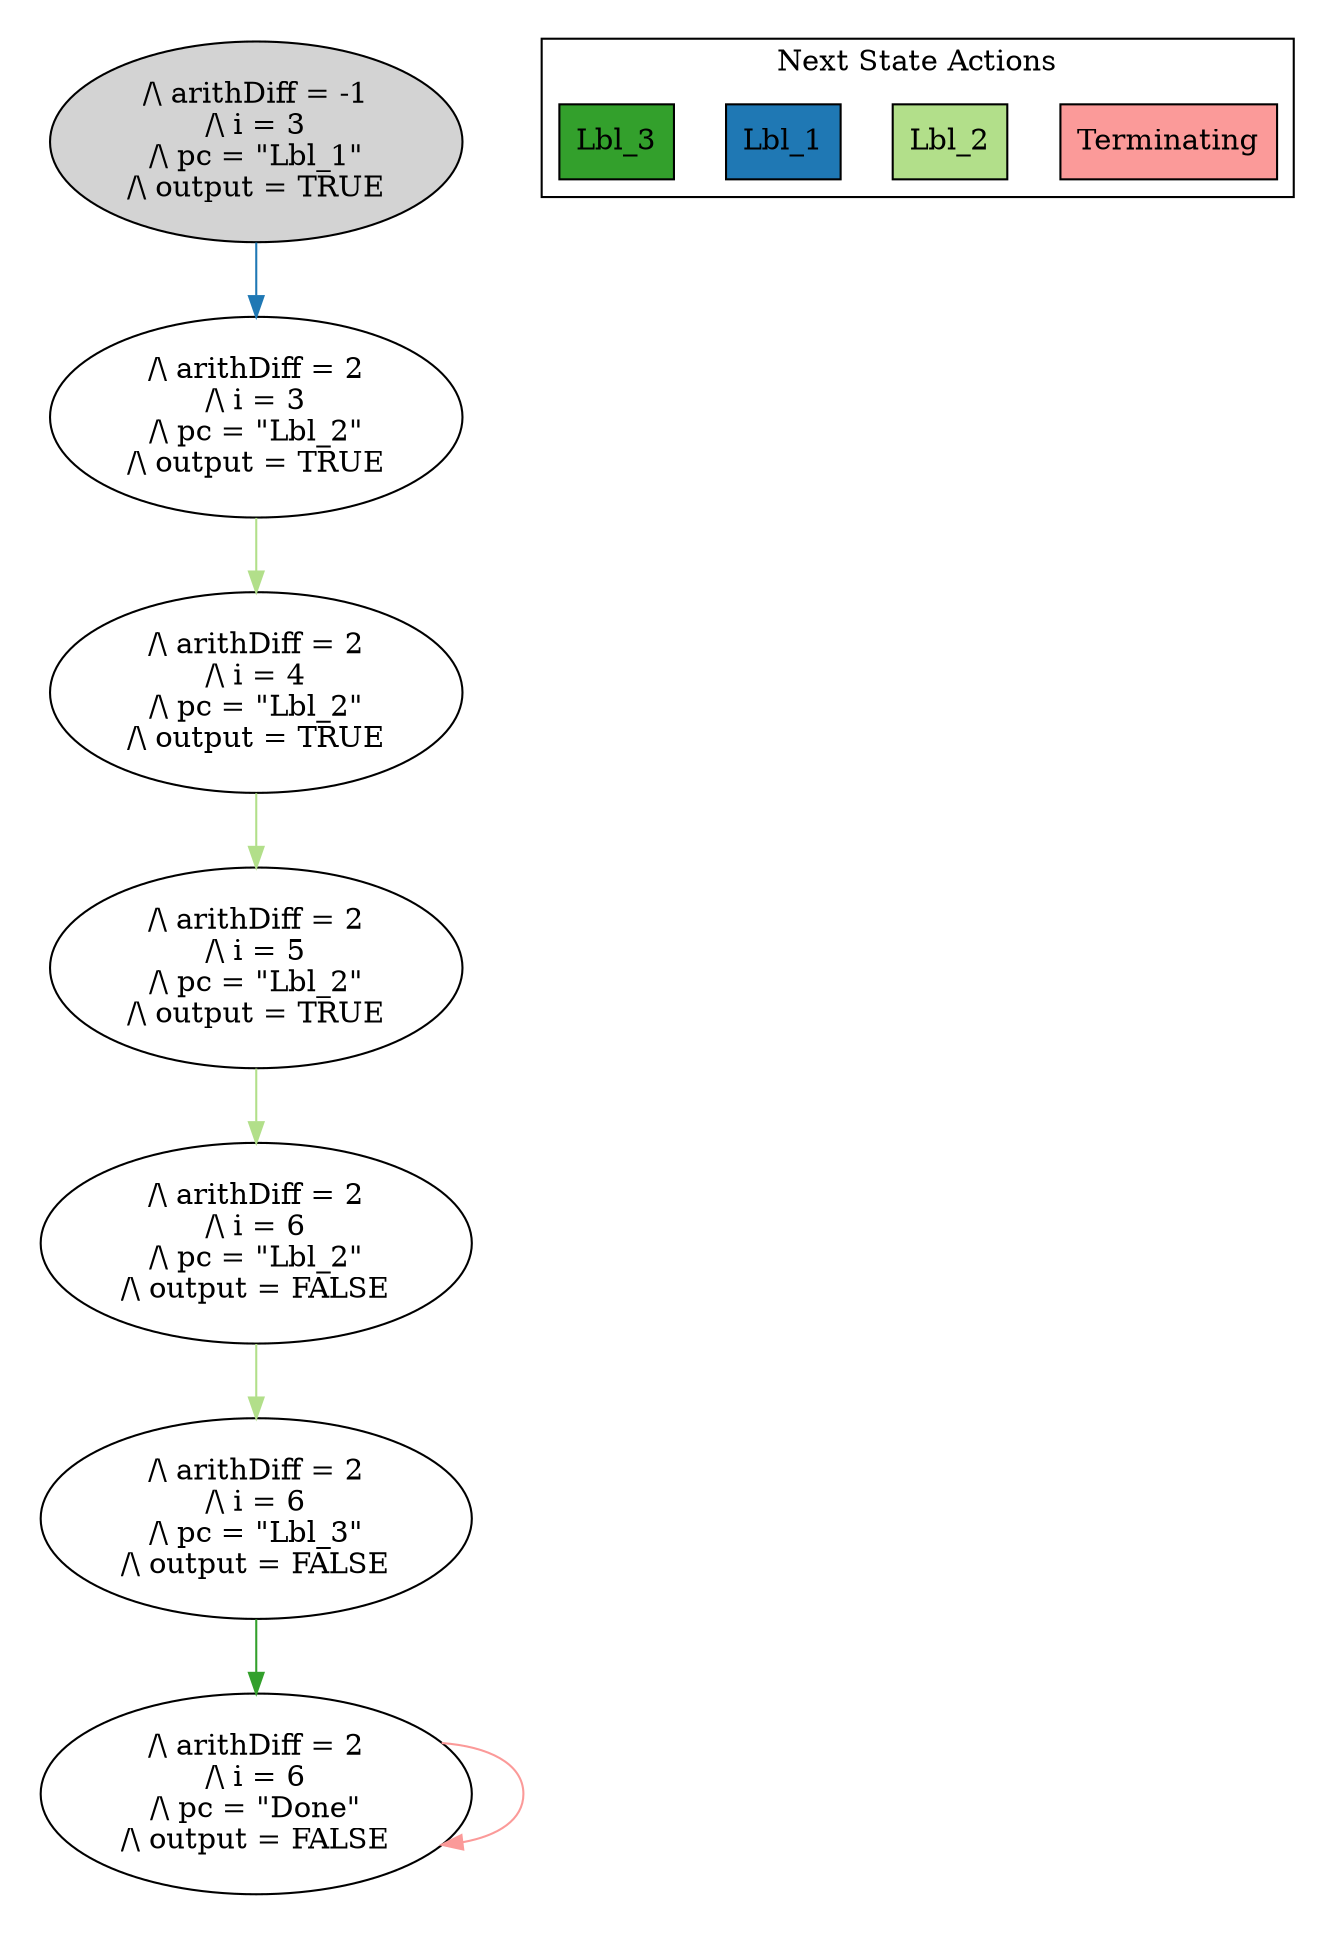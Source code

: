 strict digraph DiskGraph {
edge [colorscheme="paired12"]
nodesep=0.35;
subgraph cluster_graph {
color="white";
-9062974471133230934 [label="/\\ arithDiff = -1\n/\\ i = 3\n/\\ pc = \"Lbl_1\"\n/\\ output = TRUE",style = filled]
-9062974471133230934 -> -7846269505901911451 [label="",color="2",fontcolor="2"];
-7846269505901911451 [label="/\\ arithDiff = 2\n/\\ i = 3\n/\\ pc = \"Lbl_2\"\n/\\ output = TRUE"];
-7846269505901911451 -> -7398337924252703699 [label="",color="3",fontcolor="3"];
-7398337924252703699 [label="/\\ arithDiff = 2\n/\\ i = 4\n/\\ pc = \"Lbl_2\"\n/\\ output = TRUE"];
-7398337924252703699 -> -2716663771460162314 [label="",color="3",fontcolor="3"];
-2716663771460162314 [label="/\\ arithDiff = 2\n/\\ i = 5\n/\\ pc = \"Lbl_2\"\n/\\ output = TRUE"];
-2716663771460162314 -> -188484060425788729 [label="",color="3",fontcolor="3"];
-188484060425788729 [label="/\\ arithDiff = 2\n/\\ i = 6\n/\\ pc = \"Lbl_2\"\n/\\ output = FALSE"];
-188484060425788729 -> 4899762948676002537 [label="",color="3",fontcolor="3"];
4899762948676002537 [label="/\\ arithDiff = 2\n/\\ i = 6\n/\\ pc = \"Lbl_3\"\n/\\ output = FALSE"];
4899762948676002537 -> -2822494602760745984 [label="",color="4",fontcolor="4"];
-2822494602760745984 [label="/\\ arithDiff = 2\n/\\ i = 6\n/\\ pc = \"Done\"\n/\\ output = FALSE"];
-2822494602760745984 -> -2822494602760745984 [label="",color="5",fontcolor="5"];
{rank = same; -9062974471133230934;}
{rank = same; -7846269505901911451;}
{rank = same; -7398337924252703699;}
{rank = same; -2716663771460162314;}
{rank = same; -188484060425788729;}
{rank = same; 4899762948676002537;}
{rank = same; -2822494602760745984;}
}
subgraph cluster_legend {graph[style=bold];label = "Next State Actions" style="solid"
node [ labeljust="l",colorscheme="paired12",style=filled,shape=record ]
Terminating [label="Terminating",fillcolor=5]
Lbl_2 [label="Lbl_2",fillcolor=3]
Lbl_1 [label="Lbl_1",fillcolor=2]
Lbl_3 [label="Lbl_3",fillcolor=4]
}}